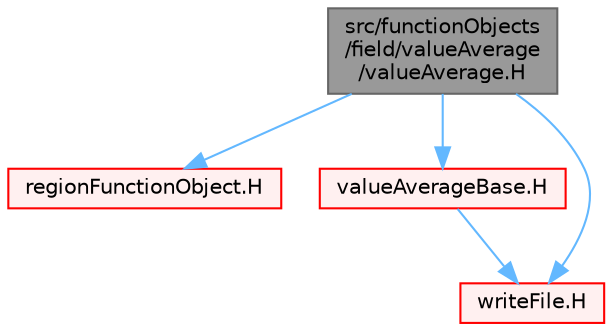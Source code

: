 digraph "src/functionObjects/field/valueAverage/valueAverage.H"
{
 // LATEX_PDF_SIZE
  bgcolor="transparent";
  edge [fontname=Helvetica,fontsize=10,labelfontname=Helvetica,labelfontsize=10];
  node [fontname=Helvetica,fontsize=10,shape=box,height=0.2,width=0.4];
  Node1 [id="Node000001",label="src/functionObjects\l/field/valueAverage\l/valueAverage.H",height=0.2,width=0.4,color="gray40", fillcolor="grey60", style="filled", fontcolor="black",tooltip=" "];
  Node1 -> Node2 [id="edge1_Node000001_Node000002",color="steelblue1",style="solid",tooltip=" "];
  Node2 [id="Node000002",label="regionFunctionObject.H",height=0.2,width=0.4,color="red", fillcolor="#FFF0F0", style="filled",URL="$regionFunctionObject_8H.html",tooltip=" "];
  Node1 -> Node251 [id="edge2_Node000001_Node000251",color="steelblue1",style="solid",tooltip=" "];
  Node251 [id="Node000251",label="valueAverageBase.H",height=0.2,width=0.4,color="red", fillcolor="#FFF0F0", style="filled",URL="$valueAverageBase_8H.html",tooltip=" "];
  Node251 -> Node252 [id="edge3_Node000251_Node000252",color="steelblue1",style="solid",tooltip=" "];
  Node252 [id="Node000252",label="writeFile.H",height=0.2,width=0.4,color="red", fillcolor="#FFF0F0", style="filled",URL="$writeFile_8H.html",tooltip=" "];
  Node1 -> Node252 [id="edge4_Node000001_Node000252",color="steelblue1",style="solid",tooltip=" "];
}
